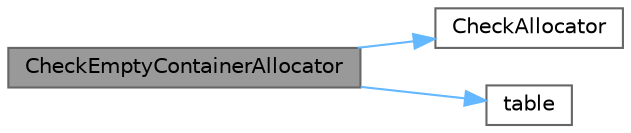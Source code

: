 digraph "CheckEmptyContainerAllocator"
{
 // LATEX_PDF_SIZE
  bgcolor="transparent";
  edge [fontname=Helvetica,fontsize=10,labelfontname=Helvetica,labelfontsize=10];
  node [fontname=Helvetica,fontsize=10,shape=box,height=0.2,width=0.4];
  rankdir="LR";
  Node1 [id="Node000001",label="CheckEmptyContainerAllocator",height=0.2,width=0.4,color="gray40", fillcolor="grey60", style="filled", fontcolor="black",tooltip=" "];
  Node1 -> Node2 [id="edge3_Node000001_Node000002",color="steelblue1",style="solid",tooltip=" "];
  Node2 [id="Node000002",label="CheckAllocator",height=0.2,width=0.4,color="grey40", fillcolor="white", style="filled",URL="$test__concurrent__associative__common_8h.html#aa7e687965fc23d981069bb42f6556c3a",tooltip=" "];
  Node1 -> Node3 [id="edge4_Node000001_Node000003",color="steelblue1",style="solid",tooltip=" "];
  Node3 [id="Node000003",label="table",height=0.2,width=0.4,color="grey40", fillcolor="white", style="filled",URL="$_tutorial___advanced_initialization___lin_spaced_8cpp.html#a6d7f0e87f8aa44936feb21fa94981cf9",tooltip=" "];
}
